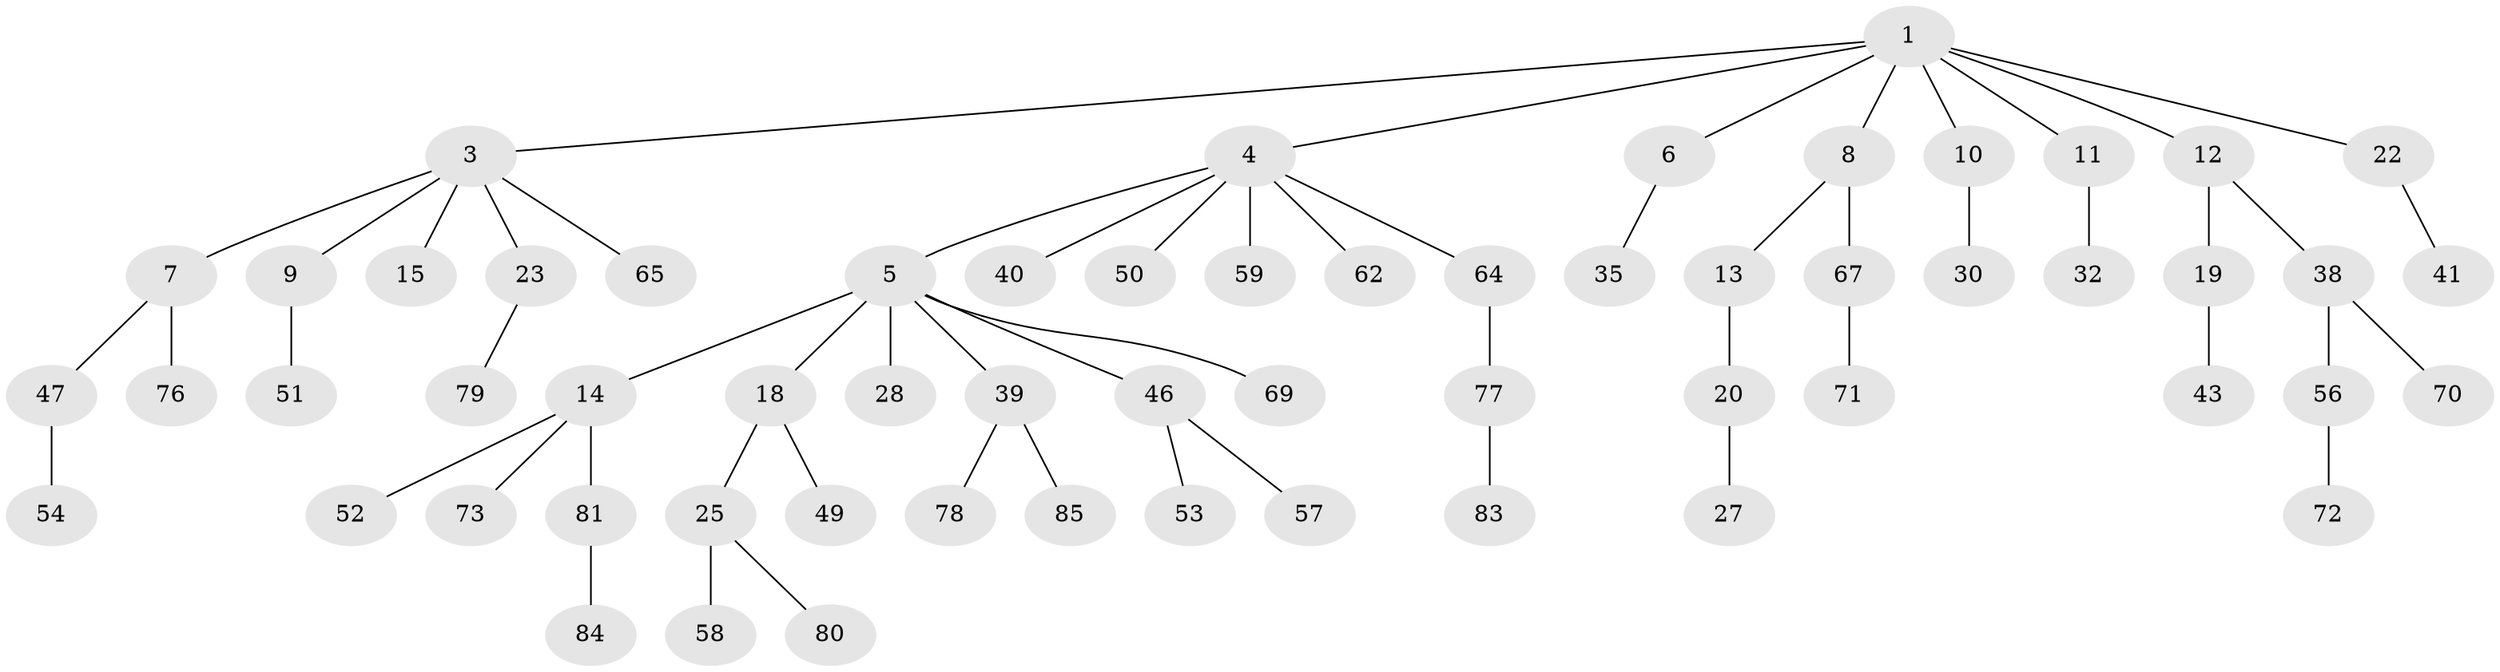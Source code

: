 // Generated by graph-tools (version 1.1) at 2025/24/03/03/25 07:24:05]
// undirected, 60 vertices, 59 edges
graph export_dot {
graph [start="1"]
  node [color=gray90,style=filled];
  1 [super="+2"];
  3 [super="+21"];
  4 [super="+26"];
  5 [super="+33"];
  6 [super="+29"];
  7 [super="+37"];
  8 [super="+31"];
  9;
  10 [super="+16"];
  11 [super="+45"];
  12 [super="+17"];
  13;
  14 [super="+36"];
  15;
  18 [super="+24"];
  19 [super="+48"];
  20 [super="+63"];
  22;
  23;
  25 [super="+34"];
  27;
  28;
  30;
  32 [super="+75"];
  35 [super="+44"];
  38 [super="+55"];
  39 [super="+42"];
  40;
  41;
  43;
  46 [super="+87"];
  47;
  49 [super="+60"];
  50 [super="+61"];
  51;
  52;
  53 [super="+82"];
  54 [super="+66"];
  56;
  57;
  58;
  59;
  62;
  64;
  65 [super="+68"];
  67;
  69;
  70;
  71;
  72 [super="+74"];
  73;
  76;
  77 [super="+86"];
  78;
  79;
  80;
  81;
  83;
  84;
  85;
  1 -- 6;
  1 -- 11;
  1 -- 12;
  1 -- 22;
  1 -- 3;
  1 -- 4;
  1 -- 8;
  1 -- 10;
  3 -- 7;
  3 -- 9;
  3 -- 15;
  3 -- 23;
  3 -- 65;
  4 -- 5;
  4 -- 50;
  4 -- 59;
  4 -- 62;
  4 -- 40;
  4 -- 64;
  5 -- 14;
  5 -- 18;
  5 -- 28;
  5 -- 46;
  5 -- 69;
  5 -- 39;
  6 -- 35;
  7 -- 76;
  7 -- 47;
  8 -- 13;
  8 -- 67;
  9 -- 51;
  10 -- 30;
  11 -- 32;
  12 -- 19;
  12 -- 38;
  13 -- 20;
  14 -- 73;
  14 -- 81;
  14 -- 52;
  18 -- 25;
  18 -- 49;
  19 -- 43;
  20 -- 27;
  22 -- 41;
  23 -- 79;
  25 -- 80;
  25 -- 58;
  38 -- 56;
  38 -- 70;
  39 -- 85;
  39 -- 78;
  46 -- 53;
  46 -- 57;
  47 -- 54;
  56 -- 72;
  64 -- 77;
  67 -- 71;
  77 -- 83;
  81 -- 84;
}
